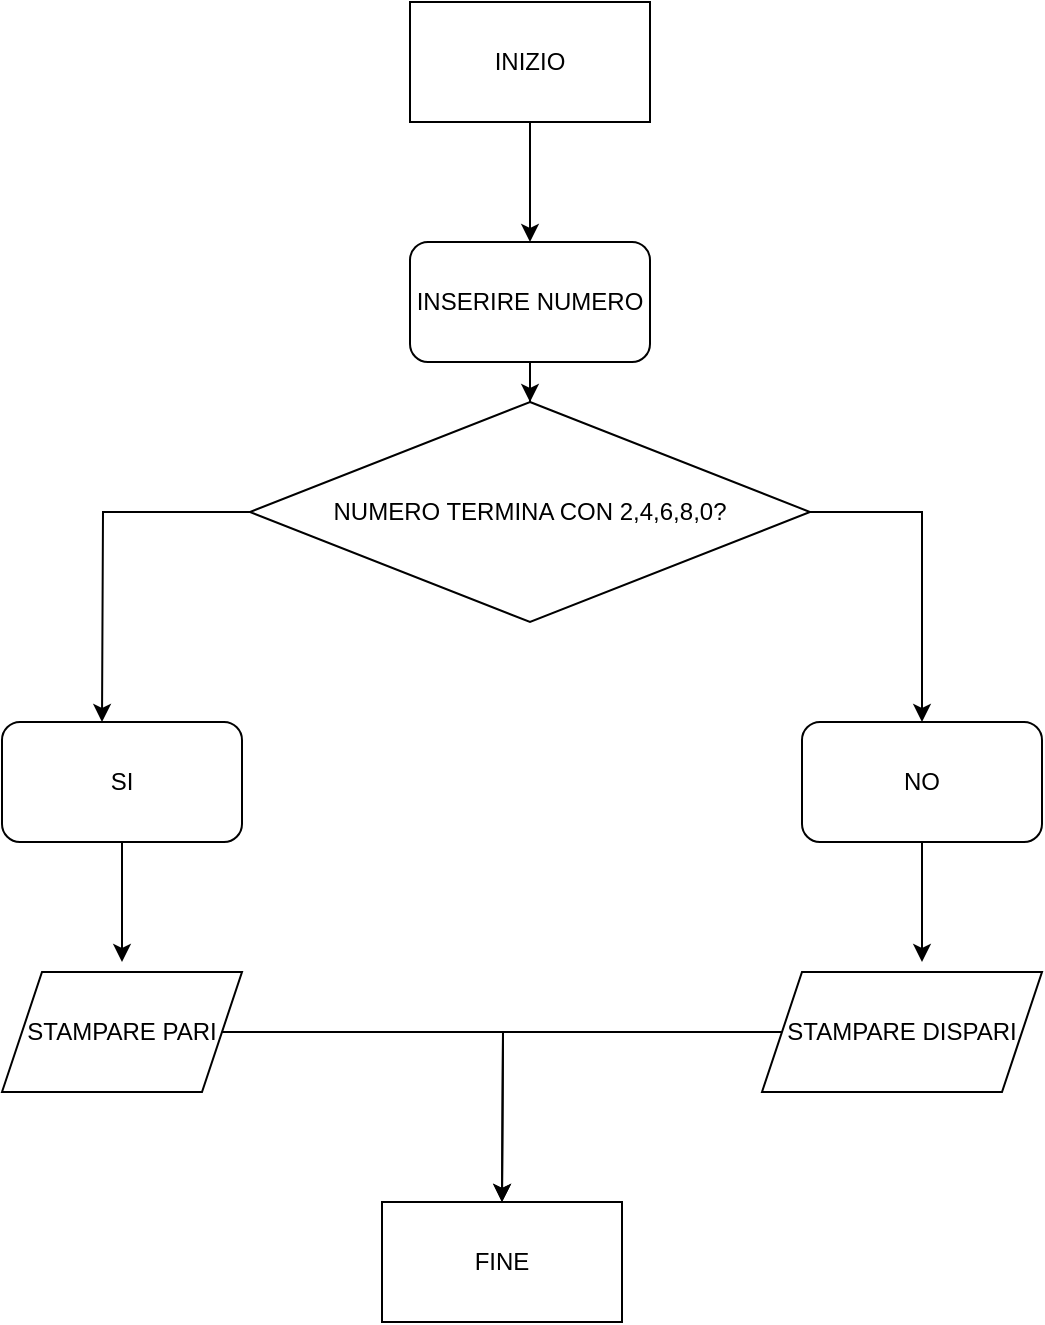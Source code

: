 <mxfile version="13.9.3" type="github"><diagram id="LPK6rwZj0_o0iqnPQutN" name="Page-1"><mxGraphModel dx="1422" dy="763" grid="1" gridSize="10" guides="1" tooltips="1" connect="1" arrows="1" fold="1" page="1" pageScale="1" pageWidth="827" pageHeight="1169" math="0" shadow="0"><root><mxCell id="0"/><mxCell id="1" parent="0"/><mxCell id="4ckmb6sF2tdY_nrpPw0N-2" style="edgeStyle=orthogonalEdgeStyle;rounded=0;orthogonalLoop=1;jettySize=auto;html=1;" edge="1" parent="1" source="4ckmb6sF2tdY_nrpPw0N-1"><mxGeometry relative="1" as="geometry"><mxPoint x="414" y="160" as="targetPoint"/></mxGeometry></mxCell><mxCell id="4ckmb6sF2tdY_nrpPw0N-1" value="INIZIO" style="rounded=0;whiteSpace=wrap;html=1;" vertex="1" parent="1"><mxGeometry x="354" y="40" width="120" height="60" as="geometry"/></mxCell><mxCell id="4ckmb6sF2tdY_nrpPw0N-4" style="edgeStyle=orthogonalEdgeStyle;rounded=0;orthogonalLoop=1;jettySize=auto;html=1;" edge="1" parent="1" source="4ckmb6sF2tdY_nrpPw0N-3" target="4ckmb6sF2tdY_nrpPw0N-5"><mxGeometry relative="1" as="geometry"><mxPoint x="414" y="280" as="targetPoint"/></mxGeometry></mxCell><mxCell id="4ckmb6sF2tdY_nrpPw0N-3" value="INSERIRE NUMERO" style="rounded=1;whiteSpace=wrap;html=1;" vertex="1" parent="1"><mxGeometry x="354" y="160" width="120" height="60" as="geometry"/></mxCell><mxCell id="4ckmb6sF2tdY_nrpPw0N-6" style="edgeStyle=orthogonalEdgeStyle;rounded=0;orthogonalLoop=1;jettySize=auto;html=1;" edge="1" parent="1" source="4ckmb6sF2tdY_nrpPw0N-5"><mxGeometry relative="1" as="geometry"><mxPoint x="200" y="400" as="targetPoint"/></mxGeometry></mxCell><mxCell id="4ckmb6sF2tdY_nrpPw0N-7" style="edgeStyle=orthogonalEdgeStyle;rounded=0;orthogonalLoop=1;jettySize=auto;html=1;" edge="1" parent="1" source="4ckmb6sF2tdY_nrpPw0N-5" target="4ckmb6sF2tdY_nrpPw0N-8"><mxGeometry relative="1" as="geometry"><mxPoint x="600" y="400" as="targetPoint"/><Array as="points"><mxPoint x="610" y="295"/></Array></mxGeometry></mxCell><mxCell id="4ckmb6sF2tdY_nrpPw0N-5" value="NUMERO TERMINA CON 2,4,6,8,0?" style="rhombus;whiteSpace=wrap;html=1;" vertex="1" parent="1"><mxGeometry x="274" y="240" width="280" height="110" as="geometry"/></mxCell><mxCell id="4ckmb6sF2tdY_nrpPw0N-13" style="edgeStyle=orthogonalEdgeStyle;rounded=0;orthogonalLoop=1;jettySize=auto;html=1;" edge="1" parent="1" source="4ckmb6sF2tdY_nrpPw0N-8"><mxGeometry relative="1" as="geometry"><mxPoint x="610" y="520" as="targetPoint"/></mxGeometry></mxCell><mxCell id="4ckmb6sF2tdY_nrpPw0N-8" value="NO" style="rounded=1;whiteSpace=wrap;html=1;" vertex="1" parent="1"><mxGeometry x="550" y="400" width="120" height="60" as="geometry"/></mxCell><mxCell id="4ckmb6sF2tdY_nrpPw0N-10" style="edgeStyle=orthogonalEdgeStyle;rounded=0;orthogonalLoop=1;jettySize=auto;html=1;" edge="1" parent="1" source="4ckmb6sF2tdY_nrpPw0N-9"><mxGeometry relative="1" as="geometry"><mxPoint x="210" y="520" as="targetPoint"/></mxGeometry></mxCell><mxCell id="4ckmb6sF2tdY_nrpPw0N-9" value="SI" style="rounded=1;whiteSpace=wrap;html=1;" vertex="1" parent="1"><mxGeometry x="150" y="400" width="120" height="60" as="geometry"/></mxCell><mxCell id="4ckmb6sF2tdY_nrpPw0N-12" style="edgeStyle=orthogonalEdgeStyle;rounded=0;orthogonalLoop=1;jettySize=auto;html=1;" edge="1" parent="1" source="4ckmb6sF2tdY_nrpPw0N-11"><mxGeometry relative="1" as="geometry"><mxPoint x="400" y="640" as="targetPoint"/></mxGeometry></mxCell><mxCell id="4ckmb6sF2tdY_nrpPw0N-11" value="STAMPARE PARI" style="shape=parallelogram;perimeter=parallelogramPerimeter;whiteSpace=wrap;html=1;fixedSize=1;" vertex="1" parent="1"><mxGeometry x="150" y="525" width="120" height="60" as="geometry"/></mxCell><mxCell id="4ckmb6sF2tdY_nrpPw0N-15" style="edgeStyle=orthogonalEdgeStyle;rounded=0;orthogonalLoop=1;jettySize=auto;html=1;" edge="1" parent="1" source="4ckmb6sF2tdY_nrpPw0N-14"><mxGeometry relative="1" as="geometry"><mxPoint x="400" y="640" as="targetPoint"/></mxGeometry></mxCell><mxCell id="4ckmb6sF2tdY_nrpPw0N-14" value="STAMPARE DISPARI" style="shape=parallelogram;perimeter=parallelogramPerimeter;whiteSpace=wrap;html=1;fixedSize=1;" vertex="1" parent="1"><mxGeometry x="530" y="525" width="140" height="60" as="geometry"/></mxCell><mxCell id="4ckmb6sF2tdY_nrpPw0N-16" value="FINE" style="rounded=0;whiteSpace=wrap;html=1;" vertex="1" parent="1"><mxGeometry x="340" y="640" width="120" height="60" as="geometry"/></mxCell></root></mxGraphModel></diagram></mxfile>